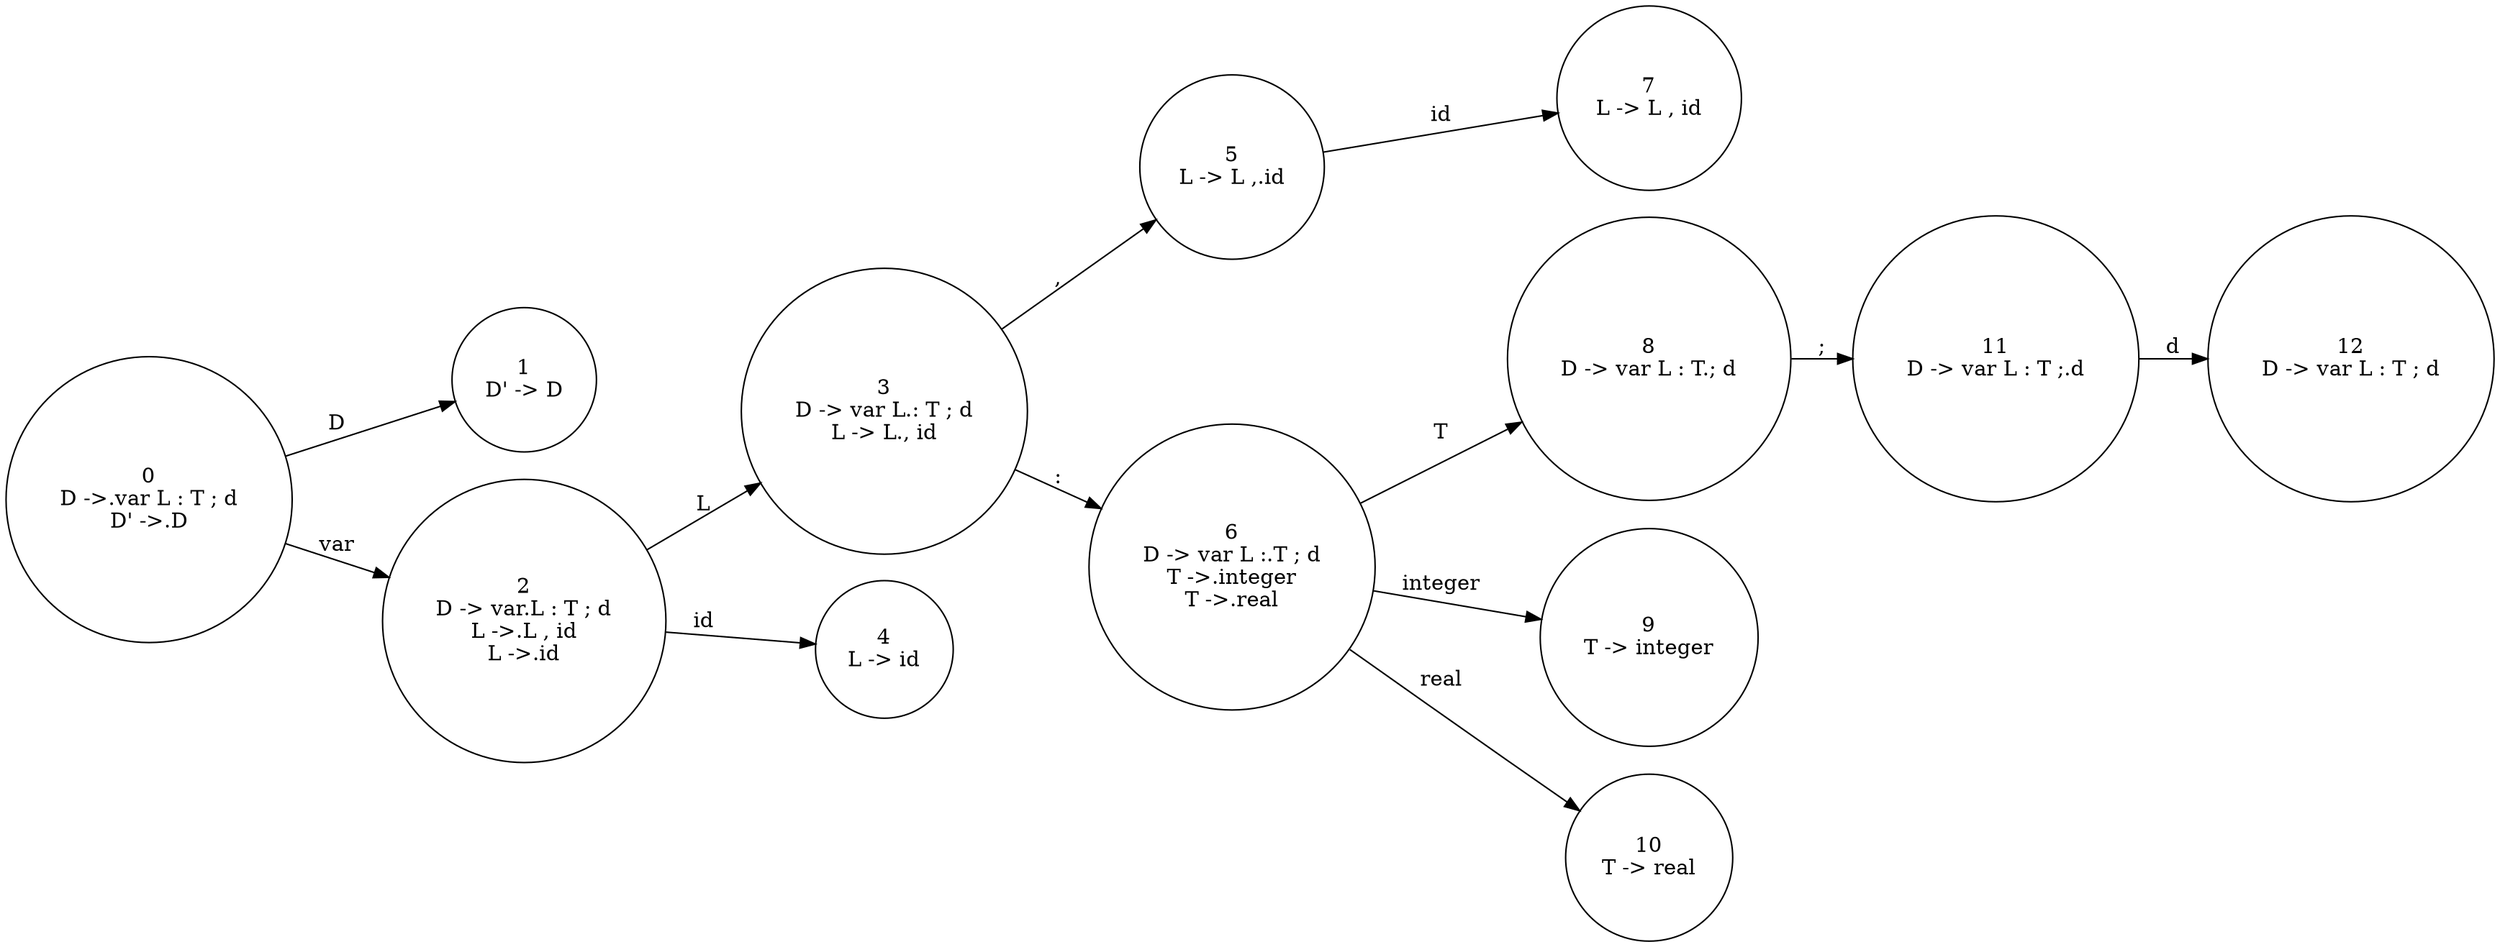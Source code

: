 digraph G {
rankdir=LR;
node [shape="circle"]
	0 [label="0\nD ->.var L : T ; d\nD' ->.D\n"]
	0 -> 1 [label="D"]
	0 -> 2 [label="var"]
	1 [label="1\nD' -> D\n"]
	2 [label="2\nD -> var.L : T ; d\nL ->.L , id\nL ->.id\n"]
	2 -> 3 [label="L"]
	2 -> 4 [label="id"]
	3 [label="3\nD -> var L.: T ; d\nL -> L., id\n"]
	3 -> 5 [label=","]
	3 -> 6 [label=":"]
	4 [label="4\nL -> id\n"]
	5 [label="5\nL -> L ,.id\n"]
	5 -> 7 [label="id"]
	6 [label="6\nD -> var L :.T ; d\nT ->.integer\nT ->.real\n"]
	6 -> 8 [label="T"]
	6 -> 9 [label="integer"]
	6 -> 10 [label="real"]
	7 [label="7\nL -> L , id\n"]
	8 [label="8\nD -> var L : T.; d\n"]
	8 -> 11 [label=";"]
	9 [label="9\nT -> integer\n"]
	10 [label="10\nT -> real\n"]
	11 [label="11\nD -> var L : T ;.d\n"]
	11 -> 12 [label="d"]
	12 [label="12\nD -> var L : T ; d\n"]
}
